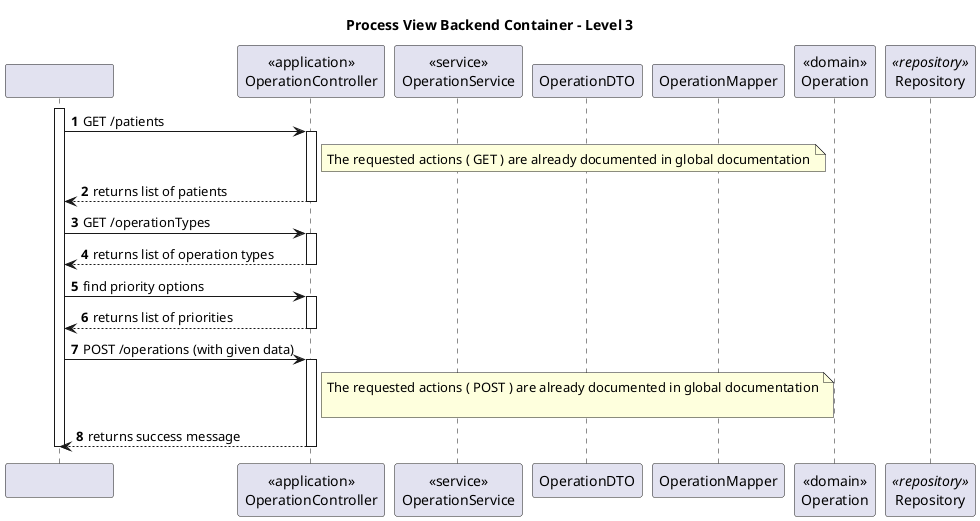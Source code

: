 ﻿@startuml
autonumber
participant "                          " as sys
participant "<<application>>\nOperationController" as ctrl
participant "<<service>>\nOperationService" as serv
participant "OperationDTO" as dto
participant "OperationMapper" as map
participant "<<domain>>\nOperation" as operation
participant "Repository" as repo <<repository>>

title Process View Backend Container - Level 3


activate sys

sys -> ctrl : GET /patients
note right of ctrl
  The requested actions ( GET ) are already documented in global documentation
end note

activate ctrl
ctrl --> sys : returns list of patients
deactivate ctrl


sys -> ctrl : GET /operationTypes








activate ctrl


ctrl --> sys : returns list of operation types
deactivate ctrl

sys -> ctrl : find priority options
activate ctrl
ctrl --> sys : returns list of priorities
deactivate ctrl




sys -> ctrl : POST /operations (with given data)



activate ctrl

note right of ctrl
  The requested actions ( POST ) are already documented in global documentation

end note


ctrl --> sys : returns success message




deactivate ctrl
deactivate sys

@enduml
